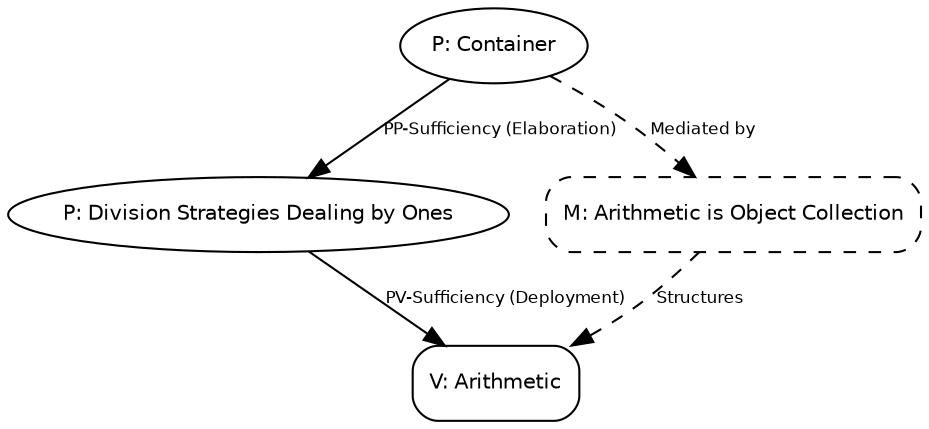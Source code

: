 // MUD for Division_Strategies_Dealing_by_Ones
digraph {
	node [fontname=Helvetica fontsize=10]
	edge [fontname=Helvetica fontsize=8]
	P_Embodied_Container [label="P: Container" shape=ellipse]
	P_Strategy_Division_Strategies_Dealing_by_Ones [label="P: Division Strategies Dealing by Ones" shape=ellipse]
	V_Arithmetic [label="V: Arithmetic" shape=box style=rounded]
	"Arithmetic is Object Collection" [label="M: Arithmetic is Object Collection" shape=box style="rounded,dashed"]
	P_Embodied_Container -> P_Strategy_Division_Strategies_Dealing_by_Ones [label="PP-Sufficiency (Elaboration)" style=solid]
	P_Embodied_Container -> "Arithmetic is Object Collection" [label="Mediated by" style=dashed]
	P_Strategy_Division_Strategies_Dealing_by_Ones -> V_Arithmetic [label="PV-Sufficiency (Deployment)" style=solid]
	"Arithmetic is Object Collection" -> V_Arithmetic [label=Structures style=dashed]
}
